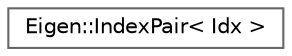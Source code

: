 digraph "类继承关系图"
{
 // LATEX_PDF_SIZE
  bgcolor="transparent";
  edge [fontname=Helvetica,fontsize=10,labelfontname=Helvetica,labelfontsize=10];
  node [fontname=Helvetica,fontsize=10,shape=box,height=0.2,width=0.4];
  rankdir="LR";
  Node0 [id="Node000000",label="Eigen::IndexPair\< Idx \>",height=0.2,width=0.4,color="grey40", fillcolor="white", style="filled",URL="$struct_eigen_1_1_index_pair.html",tooltip=" "];
}
